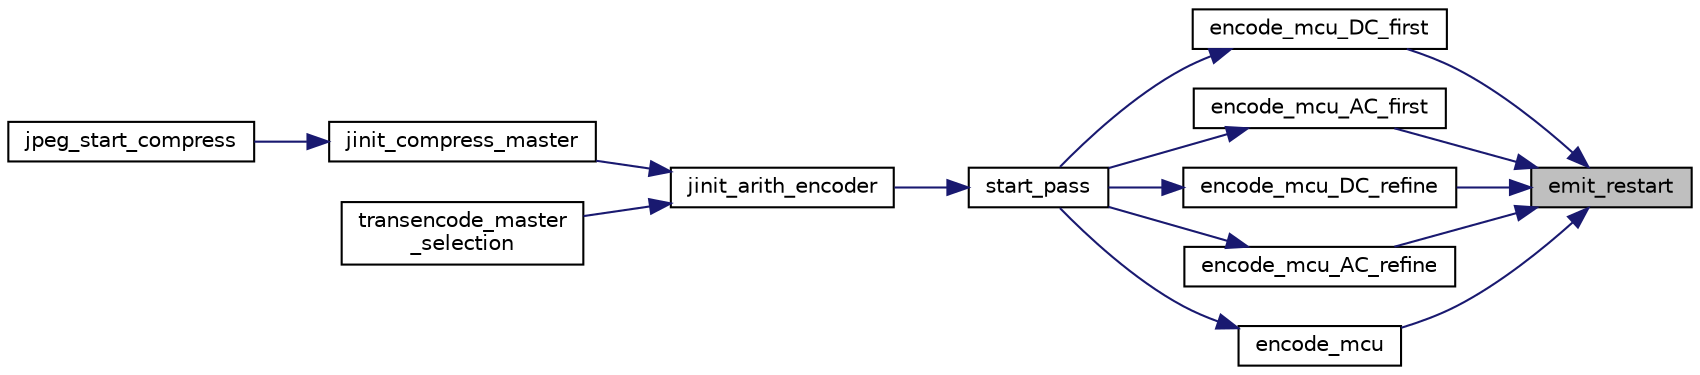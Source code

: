 digraph "emit_restart"
{
 // LATEX_PDF_SIZE
  bgcolor="transparent";
  edge [fontname="Helvetica",fontsize="10",labelfontname="Helvetica",labelfontsize="10"];
  node [fontname="Helvetica",fontsize="10",shape=record];
  rankdir="RL";
  Node31 [label="emit_restart",height=0.2,width=0.4,color="black", fillcolor="grey75", style="filled", fontcolor="black",tooltip=" "];
  Node31 -> Node32 [dir="back",color="midnightblue",fontsize="10",style="solid"];
  Node32 [label="encode_mcu_DC_first",height=0.2,width=0.4,color="black",URL="$jcarith_8c.html#a2303fadff5a0fb6bdaa06eb03131d87e",tooltip=" "];
  Node32 -> Node33 [dir="back",color="midnightblue",fontsize="10",style="solid"];
  Node33 [label="start_pass",height=0.2,width=0.4,color="black",URL="$jcarith_8c.html#aa75d656ee648c5420caffe4714d822c8",tooltip=" "];
  Node33 -> Node34 [dir="back",color="midnightblue",fontsize="10",style="solid"];
  Node34 [label="jinit_arith_encoder",height=0.2,width=0.4,color="black",URL="$jcarith_8c.html#a17d3b53787b355ba16ab464199cd812d",tooltip=" "];
  Node34 -> Node35 [dir="back",color="midnightblue",fontsize="10",style="solid"];
  Node35 [label="jinit_compress_master",height=0.2,width=0.4,color="black",URL="$jcinit_8c.html#a9b434908559c6849283fcac944250b3b",tooltip=" "];
  Node35 -> Node36 [dir="back",color="midnightblue",fontsize="10",style="solid"];
  Node36 [label="jpeg_start_compress",height=0.2,width=0.4,color="black",URL="$jcapistd_8c.html#aacff7627af44bc9457601ba15577162d",tooltip=" "];
  Node34 -> Node37 [dir="back",color="midnightblue",fontsize="10",style="solid"];
  Node37 [label="transencode_master\l_selection",height=0.2,width=0.4,color="black",URL="$jctrans_8c.html#ae87fac6bd08f4b513d2f7f5629586733",tooltip=" "];
  Node31 -> Node38 [dir="back",color="midnightblue",fontsize="10",style="solid"];
  Node38 [label="encode_mcu_AC_first",height=0.2,width=0.4,color="black",URL="$jcarith_8c.html#a16f93bf9ad174d1e43f92a6844ba56f5",tooltip=" "];
  Node38 -> Node33 [dir="back",color="midnightblue",fontsize="10",style="solid"];
  Node31 -> Node39 [dir="back",color="midnightblue",fontsize="10",style="solid"];
  Node39 [label="encode_mcu_DC_refine",height=0.2,width=0.4,color="black",URL="$jcarith_8c.html#a668250087105455338e97ba0f612c700",tooltip=" "];
  Node39 -> Node33 [dir="back",color="midnightblue",fontsize="10",style="solid"];
  Node31 -> Node40 [dir="back",color="midnightblue",fontsize="10",style="solid"];
  Node40 [label="encode_mcu_AC_refine",height=0.2,width=0.4,color="black",URL="$jcarith_8c.html#af22cdbc60163714d02c04ed18d0fcc75",tooltip=" "];
  Node40 -> Node33 [dir="back",color="midnightblue",fontsize="10",style="solid"];
  Node31 -> Node41 [dir="back",color="midnightblue",fontsize="10",style="solid"];
  Node41 [label="encode_mcu",height=0.2,width=0.4,color="black",URL="$jcarith_8c.html#a72e97499e846635676b53db9977b4a5a",tooltip=" "];
  Node41 -> Node33 [dir="back",color="midnightblue",fontsize="10",style="solid"];
}
